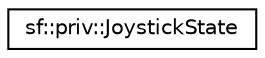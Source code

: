 digraph "Graphical Class Hierarchy"
{
 // LATEX_PDF_SIZE
  edge [fontname="Helvetica",fontsize="10",labelfontname="Helvetica",labelfontsize="10"];
  node [fontname="Helvetica",fontsize="10",shape=record];
  rankdir="LR";
  Node0 [label="sf::priv::JoystickState",height=0.2,width=0.4,color="black", fillcolor="white", style="filled",URL="$dd/d2e/structsf_1_1priv_1_1JoystickState.html",tooltip="Structure holding a joystick's state."];
}
